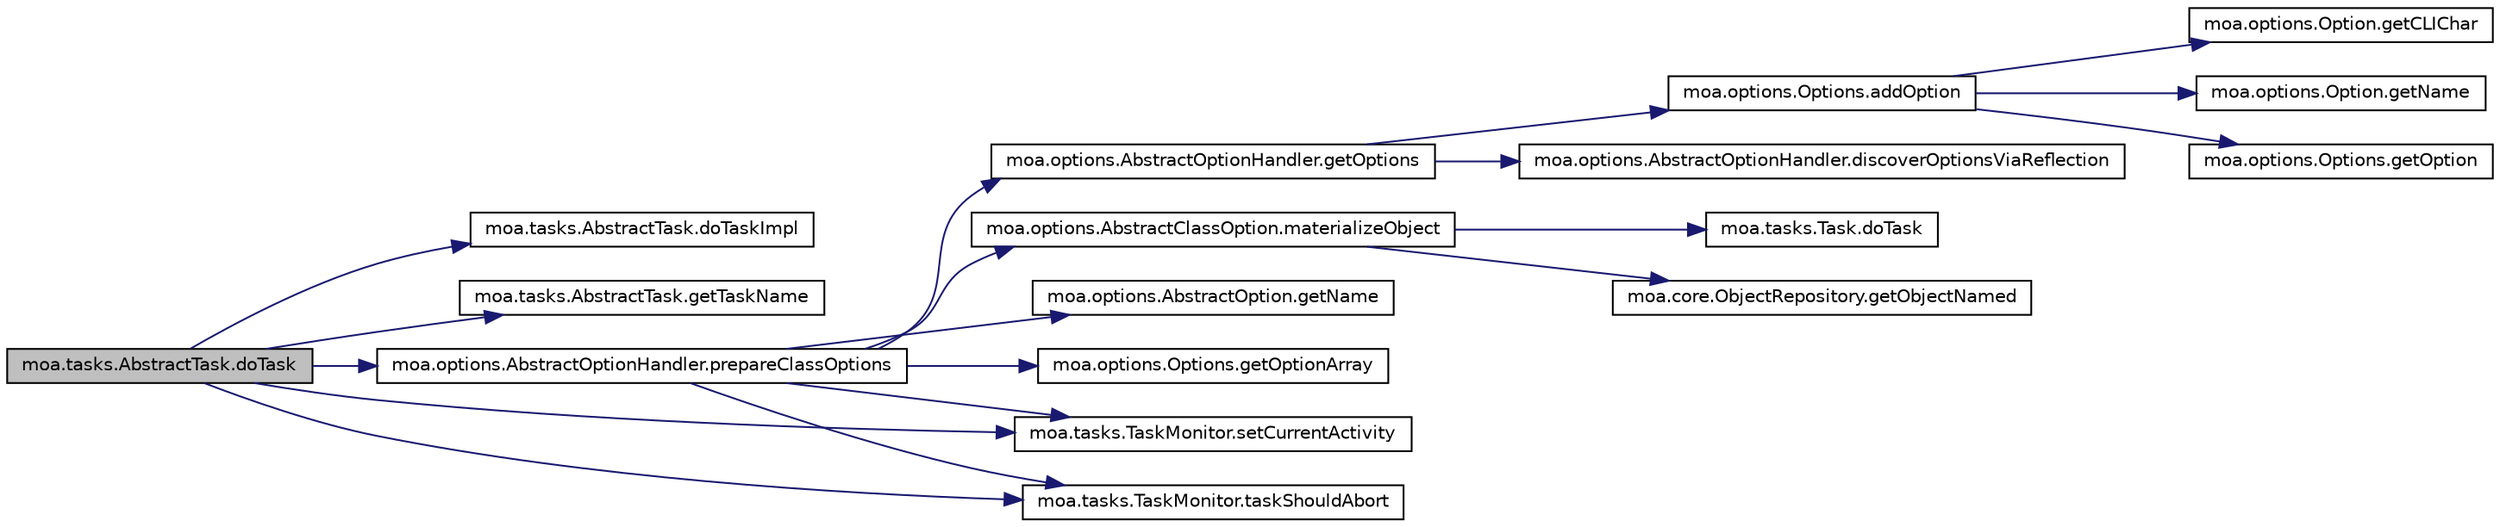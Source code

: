 digraph G
{
  edge [fontname="Helvetica",fontsize="10",labelfontname="Helvetica",labelfontsize="10"];
  node [fontname="Helvetica",fontsize="10",shape=record];
  rankdir=LR;
  Node1 [label="moa.tasks.AbstractTask.doTask",height=0.2,width=0.4,color="black", fillcolor="grey75", style="filled" fontcolor="black"];
  Node1 -> Node2 [color="midnightblue",fontsize="10",style="solid",fontname="Helvetica"];
  Node2 [label="moa.tasks.AbstractTask.doTaskImpl",height=0.2,width=0.4,color="black", fillcolor="white", style="filled",URL="$classmoa_1_1tasks_1_1AbstractTask.html#aec310a468681643a80a74733c53a09b5",tooltip="This method performs this task."];
  Node1 -> Node3 [color="midnightblue",fontsize="10",style="solid",fontname="Helvetica"];
  Node3 [label="moa.tasks.AbstractTask.getTaskName",height=0.2,width=0.4,color="black", fillcolor="white", style="filled",URL="$classmoa_1_1tasks_1_1AbstractTask.html#a17333c861d315281d50e7f8a03fd9b1e",tooltip="Gets the name of this task."];
  Node1 -> Node4 [color="midnightblue",fontsize="10",style="solid",fontname="Helvetica"];
  Node4 [label="moa.options.AbstractOptionHandler.prepareClassOptions",height=0.2,width=0.4,color="black", fillcolor="white", style="filled",URL="$classmoa_1_1options_1_1AbstractOptionHandler.html#aeef2b0d69dd104c0f94f5402acee9dfa",tooltip="Prepares the options of this class."];
  Node4 -> Node5 [color="midnightblue",fontsize="10",style="solid",fontname="Helvetica"];
  Node5 [label="moa.options.AbstractOption.getName",height=0.2,width=0.4,color="black", fillcolor="white", style="filled",URL="$classmoa_1_1options_1_1AbstractOption.html#a26d25b88bb5244ed3c2ec142bd28353d",tooltip="Gets the name of this option."];
  Node4 -> Node6 [color="midnightblue",fontsize="10",style="solid",fontname="Helvetica"];
  Node6 [label="moa.options.Options.getOptionArray",height=0.2,width=0.4,color="black", fillcolor="white", style="filled",URL="$classmoa_1_1options_1_1Options.html#a1da7d9a7b328832823087bc1e1523593"];
  Node4 -> Node7 [color="midnightblue",fontsize="10",style="solid",fontname="Helvetica"];
  Node7 [label="moa.options.AbstractOptionHandler.getOptions",height=0.2,width=0.4,color="black", fillcolor="white", style="filled",URL="$classmoa_1_1options_1_1AbstractOptionHandler.html#a7ba82c22a57694b00d317d345f1fa317",tooltip="Gets the options of this object."];
  Node7 -> Node8 [color="midnightblue",fontsize="10",style="solid",fontname="Helvetica"];
  Node8 [label="moa.options.Options.addOption",height=0.2,width=0.4,color="black", fillcolor="white", style="filled",URL="$classmoa_1_1options_1_1Options.html#a1886243eaecde00151eb2787c6501d6f"];
  Node8 -> Node9 [color="midnightblue",fontsize="10",style="solid",fontname="Helvetica"];
  Node9 [label="moa.options.Option.getCLIChar",height=0.2,width=0.4,color="black", fillcolor="white", style="filled",URL="$interfacemoa_1_1options_1_1Option.html#a0f2bfa3fc25dfbd92be96d007e093c3c",tooltip="Gets the Command Line Interface text of this option."];
  Node8 -> Node10 [color="midnightblue",fontsize="10",style="solid",fontname="Helvetica"];
  Node10 [label="moa.options.Option.getName",height=0.2,width=0.4,color="black", fillcolor="white", style="filled",URL="$interfacemoa_1_1options_1_1Option.html#a28d0b5eb1a547178d6d43c3d8cc89142",tooltip="Gets the name of this option."];
  Node8 -> Node11 [color="midnightblue",fontsize="10",style="solid",fontname="Helvetica"];
  Node11 [label="moa.options.Options.getOption",height=0.2,width=0.4,color="black", fillcolor="white", style="filled",URL="$classmoa_1_1options_1_1Options.html#ad2061f549ed2eb9bb7bc5bbb3ab17019"];
  Node7 -> Node12 [color="midnightblue",fontsize="10",style="solid",fontname="Helvetica"];
  Node12 [label="moa.options.AbstractOptionHandler.discoverOptionsViaReflection",height=0.2,width=0.4,color="black", fillcolor="white", style="filled",URL="$classmoa_1_1options_1_1AbstractOptionHandler.html#ae53b13b76bc49c8deea73e6d3847e540",tooltip="Gets the options of this class via reflection."];
  Node4 -> Node13 [color="midnightblue",fontsize="10",style="solid",fontname="Helvetica"];
  Node13 [label="moa.options.AbstractClassOption.materializeObject",height=0.2,width=0.4,color="black", fillcolor="white", style="filled",URL="$classmoa_1_1options_1_1AbstractClassOption.html#a5012d83ae507c780b50522ff7253c94f",tooltip="Gets a materialized object of this option."];
  Node13 -> Node14 [color="midnightblue",fontsize="10",style="solid",fontname="Helvetica"];
  Node14 [label="moa.tasks.Task.doTask",height=0.2,width=0.4,color="black", fillcolor="white", style="filled",URL="$interfacemoa_1_1tasks_1_1Task.html#a10807eaa1d4d05b188f6f7de99d0efbe",tooltip="This method performs this task, when TaskMonitor and ObjectRepository are no needed..."];
  Node13 -> Node15 [color="midnightblue",fontsize="10",style="solid",fontname="Helvetica"];
  Node15 [label="moa.core.ObjectRepository.getObjectNamed",height=0.2,width=0.4,color="black", fillcolor="white", style="filled",URL="$interfacemoa_1_1core_1_1ObjectRepository.html#af4df5ba9c590cea52537c074003146b9"];
  Node4 -> Node16 [color="midnightblue",fontsize="10",style="solid",fontname="Helvetica"];
  Node16 [label="moa.tasks.TaskMonitor.setCurrentActivity",height=0.2,width=0.4,color="black", fillcolor="white", style="filled",URL="$interfacemoa_1_1tasks_1_1TaskMonitor.html#aa5eff409d63bfacd92fe2f062d373781",tooltip="Sets the description and the percentage done of the current activity."];
  Node4 -> Node17 [color="midnightblue",fontsize="10",style="solid",fontname="Helvetica"];
  Node17 [label="moa.tasks.TaskMonitor.taskShouldAbort",height=0.2,width=0.4,color="black", fillcolor="white", style="filled",URL="$interfacemoa_1_1tasks_1_1TaskMonitor.html#af2758f6ce28872acf61d6b3495cd4439",tooltip="Gets whether the task should abort."];
  Node1 -> Node16 [color="midnightblue",fontsize="10",style="solid",fontname="Helvetica"];
  Node1 -> Node17 [color="midnightblue",fontsize="10",style="solid",fontname="Helvetica"];
}

